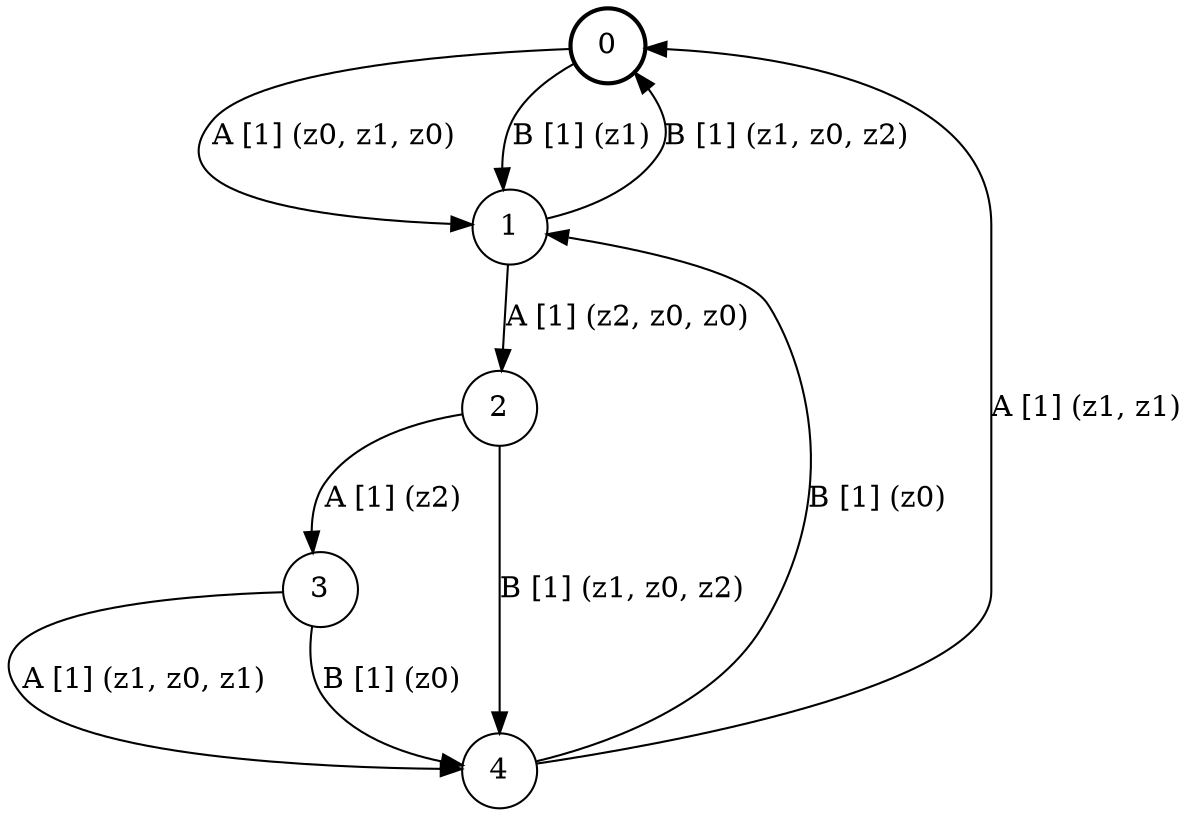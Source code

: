 # generated file, don't try to modify
# command: dot -Tpng <filename> > tree.png
digraph Automaton {
    node [shape = circle];
    0 [style = "bold"];
    0 -> 1 [label = "A [1] (z0, z1, z0) "];
    0 -> 1 [label = "B [1] (z1) "];
    1 -> 2 [label = "A [1] (z2, z0, z0) "];
    1 -> 0 [label = "B [1] (z1, z0, z2) "];
    2 -> 3 [label = "A [1] (z2) "];
    2 -> 4 [label = "B [1] (z1, z0, z2) "];
    3 -> 4 [label = "A [1] (z1, z0, z1) "];
    3 -> 4 [label = "B [1] (z0) "];
    4 -> 0 [label = "A [1] (z1, z1) "];
    4 -> 1 [label = "B [1] (z0) "];
}
